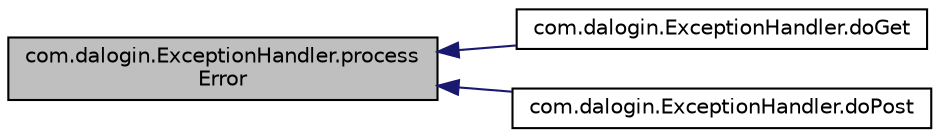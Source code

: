digraph "com.dalogin.ExceptionHandler.processError"
{
  edge [fontname="Helvetica",fontsize="10",labelfontname="Helvetica",labelfontsize="10"];
  node [fontname="Helvetica",fontsize="10",shape=record];
  rankdir="LR";
  Node7 [label="com.dalogin.ExceptionHandler.process\lError",height=0.2,width=0.4,color="black", fillcolor="grey75", style="filled", fontcolor="black"];
  Node7 -> Node8 [dir="back",color="midnightblue",fontsize="10",style="solid",fontname="Helvetica"];
  Node8 [label="com.dalogin.ExceptionHandler.doGet",height=0.2,width=0.4,color="black", fillcolor="white", style="filled",URL="$classcom_1_1dalogin_1_1_exception_handler.html#a05f715b026526cdce8c5dc970985d230"];
  Node7 -> Node9 [dir="back",color="midnightblue",fontsize="10",style="solid",fontname="Helvetica"];
  Node9 [label="com.dalogin.ExceptionHandler.doPost",height=0.2,width=0.4,color="black", fillcolor="white", style="filled",URL="$classcom_1_1dalogin_1_1_exception_handler.html#a190bd81a17ab1ae96b9ecc1af7a59e37"];
}
